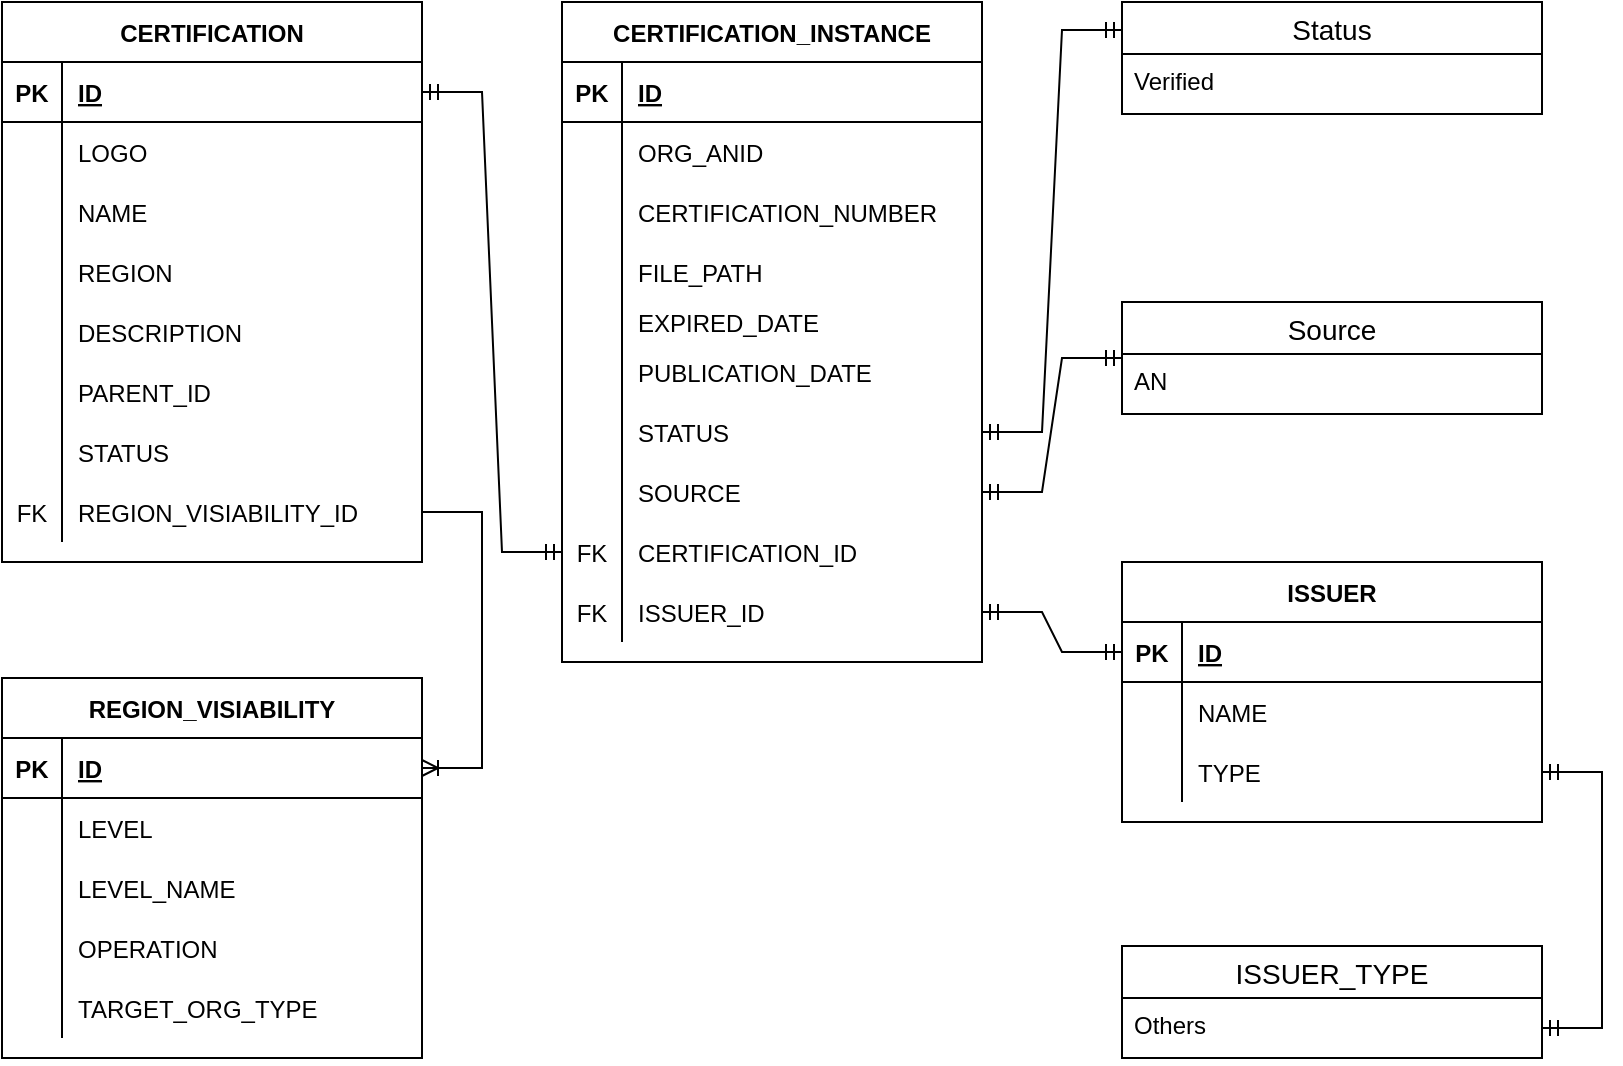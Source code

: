 <mxfile version="20.5.1" type="github"><diagram id="R2lEEEUBdFMjLlhIrx00" name="Page-1"><mxGraphModel dx="1425" dy="779" grid="1" gridSize="10" guides="1" tooltips="1" connect="1" arrows="1" fold="1" page="1" pageScale="1" pageWidth="850" pageHeight="1100" math="0" shadow="0" extFonts="Permanent Marker^https://fonts.googleapis.com/css?family=Permanent+Marker"><root><mxCell id="0"/><mxCell id="1" parent="0"/><mxCell id="HwOYXMxxk0n-8fZafsUR-879" value="CERTIFICATION" style="shape=table;startSize=30;container=1;collapsible=1;childLayout=tableLayout;fixedRows=1;rowLines=0;fontStyle=1;align=center;resizeLast=1;" parent="1" vertex="1"><mxGeometry x="70" y="40" width="210" height="280" as="geometry"/></mxCell><mxCell id="HwOYXMxxk0n-8fZafsUR-880" value="" style="shape=tableRow;horizontal=0;startSize=0;swimlaneHead=0;swimlaneBody=0;fillColor=none;collapsible=0;dropTarget=0;points=[[0,0.5],[1,0.5]];portConstraint=eastwest;top=0;left=0;right=0;bottom=1;" parent="HwOYXMxxk0n-8fZafsUR-879" vertex="1"><mxGeometry y="30" width="210" height="30" as="geometry"/></mxCell><mxCell id="HwOYXMxxk0n-8fZafsUR-881" value="PK" style="shape=partialRectangle;overflow=hidden;connectable=0;fillColor=none;top=0;left=0;bottom=0;right=0;fontStyle=1;" parent="HwOYXMxxk0n-8fZafsUR-880" vertex="1"><mxGeometry width="30" height="30" as="geometry"><mxRectangle width="30" height="30" as="alternateBounds"/></mxGeometry></mxCell><mxCell id="HwOYXMxxk0n-8fZafsUR-882" value="ID " style="shape=partialRectangle;overflow=hidden;connectable=0;fillColor=none;align=left;top=0;left=0;bottom=0;right=0;spacingLeft=6;fontStyle=5;" parent="HwOYXMxxk0n-8fZafsUR-880" vertex="1"><mxGeometry x="30" width="180" height="30" as="geometry"><mxRectangle width="180" height="30" as="alternateBounds"/></mxGeometry></mxCell><mxCell id="HwOYXMxxk0n-8fZafsUR-883" value="" style="shape=tableRow;horizontal=0;startSize=0;swimlaneHead=0;swimlaneBody=0;fillColor=none;collapsible=0;dropTarget=0;points=[[0,0.5],[1,0.5]];portConstraint=eastwest;top=0;left=0;right=0;bottom=0;" parent="HwOYXMxxk0n-8fZafsUR-879" vertex="1"><mxGeometry y="60" width="210" height="30" as="geometry"/></mxCell><mxCell id="HwOYXMxxk0n-8fZafsUR-884" value="" style="shape=partialRectangle;overflow=hidden;connectable=0;fillColor=none;top=0;left=0;bottom=0;right=0;" parent="HwOYXMxxk0n-8fZafsUR-883" vertex="1"><mxGeometry width="30" height="30" as="geometry"><mxRectangle width="30" height="30" as="alternateBounds"/></mxGeometry></mxCell><mxCell id="HwOYXMxxk0n-8fZafsUR-885" value="LOGO" style="shape=partialRectangle;overflow=hidden;connectable=0;fillColor=none;align=left;top=0;left=0;bottom=0;right=0;spacingLeft=6;" parent="HwOYXMxxk0n-8fZafsUR-883" vertex="1"><mxGeometry x="30" width="180" height="30" as="geometry"><mxRectangle width="180" height="30" as="alternateBounds"/></mxGeometry></mxCell><mxCell id="HwOYXMxxk0n-8fZafsUR-886" value="" style="shape=tableRow;horizontal=0;startSize=0;swimlaneHead=0;swimlaneBody=0;fillColor=none;collapsible=0;dropTarget=0;points=[[0,0.5],[1,0.5]];portConstraint=eastwest;top=0;left=0;right=0;bottom=0;" parent="HwOYXMxxk0n-8fZafsUR-879" vertex="1"><mxGeometry y="90" width="210" height="30" as="geometry"/></mxCell><mxCell id="HwOYXMxxk0n-8fZafsUR-887" value="" style="shape=partialRectangle;overflow=hidden;connectable=0;fillColor=none;top=0;left=0;bottom=0;right=0;" parent="HwOYXMxxk0n-8fZafsUR-886" vertex="1"><mxGeometry width="30" height="30" as="geometry"><mxRectangle width="30" height="30" as="alternateBounds"/></mxGeometry></mxCell><mxCell id="HwOYXMxxk0n-8fZafsUR-888" value="NAME" style="shape=partialRectangle;overflow=hidden;connectable=0;fillColor=none;align=left;top=0;left=0;bottom=0;right=0;spacingLeft=6;" parent="HwOYXMxxk0n-8fZafsUR-886" vertex="1"><mxGeometry x="30" width="180" height="30" as="geometry"><mxRectangle width="180" height="30" as="alternateBounds"/></mxGeometry></mxCell><mxCell id="HwOYXMxxk0n-8fZafsUR-889" value="" style="shape=tableRow;horizontal=0;startSize=0;swimlaneHead=0;swimlaneBody=0;fillColor=none;collapsible=0;dropTarget=0;points=[[0,0.5],[1,0.5]];portConstraint=eastwest;top=0;left=0;right=0;bottom=0;" parent="HwOYXMxxk0n-8fZafsUR-879" vertex="1"><mxGeometry y="120" width="210" height="30" as="geometry"/></mxCell><mxCell id="HwOYXMxxk0n-8fZafsUR-890" value="" style="shape=partialRectangle;overflow=hidden;connectable=0;fillColor=none;top=0;left=0;bottom=0;right=0;" parent="HwOYXMxxk0n-8fZafsUR-889" vertex="1"><mxGeometry width="30" height="30" as="geometry"><mxRectangle width="30" height="30" as="alternateBounds"/></mxGeometry></mxCell><mxCell id="HwOYXMxxk0n-8fZafsUR-891" value="REGION" style="shape=partialRectangle;overflow=hidden;connectable=0;fillColor=none;align=left;top=0;left=0;bottom=0;right=0;spacingLeft=6;" parent="HwOYXMxxk0n-8fZafsUR-889" vertex="1"><mxGeometry x="30" width="180" height="30" as="geometry"><mxRectangle width="180" height="30" as="alternateBounds"/></mxGeometry></mxCell><mxCell id="HwOYXMxxk0n-8fZafsUR-892" value="" style="shape=tableRow;horizontal=0;startSize=0;swimlaneHead=0;swimlaneBody=0;fillColor=none;collapsible=0;dropTarget=0;points=[[0,0.5],[1,0.5]];portConstraint=eastwest;top=0;left=0;right=0;bottom=0;" parent="HwOYXMxxk0n-8fZafsUR-879" vertex="1"><mxGeometry y="150" width="210" height="30" as="geometry"/></mxCell><mxCell id="HwOYXMxxk0n-8fZafsUR-893" value="" style="shape=partialRectangle;overflow=hidden;connectable=0;fillColor=none;top=0;left=0;bottom=0;right=0;" parent="HwOYXMxxk0n-8fZafsUR-892" vertex="1"><mxGeometry width="30" height="30" as="geometry"><mxRectangle width="30" height="30" as="alternateBounds"/></mxGeometry></mxCell><mxCell id="HwOYXMxxk0n-8fZafsUR-894" value="DESCRIPTION" style="shape=partialRectangle;overflow=hidden;connectable=0;fillColor=none;align=left;top=0;left=0;bottom=0;right=0;spacingLeft=6;" parent="HwOYXMxxk0n-8fZafsUR-892" vertex="1"><mxGeometry x="30" width="180" height="30" as="geometry"><mxRectangle width="180" height="30" as="alternateBounds"/></mxGeometry></mxCell><mxCell id="48s6US39_g5Wxmkbadmo-1" value="" style="shape=tableRow;horizontal=0;startSize=0;swimlaneHead=0;swimlaneBody=0;fillColor=none;collapsible=0;dropTarget=0;points=[[0,0.5],[1,0.5]];portConstraint=eastwest;top=0;left=0;right=0;bottom=0;" vertex="1" parent="HwOYXMxxk0n-8fZafsUR-879"><mxGeometry y="180" width="210" height="30" as="geometry"/></mxCell><mxCell id="48s6US39_g5Wxmkbadmo-2" value="" style="shape=partialRectangle;connectable=0;fillColor=none;top=0;left=0;bottom=0;right=0;editable=1;overflow=hidden;" vertex="1" parent="48s6US39_g5Wxmkbadmo-1"><mxGeometry width="30" height="30" as="geometry"><mxRectangle width="30" height="30" as="alternateBounds"/></mxGeometry></mxCell><mxCell id="48s6US39_g5Wxmkbadmo-3" value="PARENT_ID" style="shape=partialRectangle;connectable=0;fillColor=none;top=0;left=0;bottom=0;right=0;align=left;spacingLeft=6;overflow=hidden;" vertex="1" parent="48s6US39_g5Wxmkbadmo-1"><mxGeometry x="30" width="180" height="30" as="geometry"><mxRectangle width="180" height="30" as="alternateBounds"/></mxGeometry></mxCell><mxCell id="48s6US39_g5Wxmkbadmo-4" value="" style="shape=tableRow;horizontal=0;startSize=0;swimlaneHead=0;swimlaneBody=0;fillColor=none;collapsible=0;dropTarget=0;points=[[0,0.5],[1,0.5]];portConstraint=eastwest;top=0;left=0;right=0;bottom=0;" vertex="1" parent="HwOYXMxxk0n-8fZafsUR-879"><mxGeometry y="210" width="210" height="30" as="geometry"/></mxCell><mxCell id="48s6US39_g5Wxmkbadmo-5" value="" style="shape=partialRectangle;connectable=0;fillColor=none;top=0;left=0;bottom=0;right=0;editable=1;overflow=hidden;" vertex="1" parent="48s6US39_g5Wxmkbadmo-4"><mxGeometry width="30" height="30" as="geometry"><mxRectangle width="30" height="30" as="alternateBounds"/></mxGeometry></mxCell><mxCell id="48s6US39_g5Wxmkbadmo-6" value="STATUS" style="shape=partialRectangle;connectable=0;fillColor=none;top=0;left=0;bottom=0;right=0;align=left;spacingLeft=6;overflow=hidden;" vertex="1" parent="48s6US39_g5Wxmkbadmo-4"><mxGeometry x="30" width="180" height="30" as="geometry"><mxRectangle width="180" height="30" as="alternateBounds"/></mxGeometry></mxCell><mxCell id="HwOYXMxxk0n-8fZafsUR-995" value="" style="shape=tableRow;horizontal=0;startSize=0;swimlaneHead=0;swimlaneBody=0;fillColor=none;collapsible=0;dropTarget=0;points=[[0,0.5],[1,0.5]];portConstraint=eastwest;top=0;left=0;right=0;bottom=0;" parent="HwOYXMxxk0n-8fZafsUR-879" vertex="1"><mxGeometry y="240" width="210" height="30" as="geometry"/></mxCell><mxCell id="HwOYXMxxk0n-8fZafsUR-996" value="FK" style="shape=partialRectangle;connectable=0;fillColor=none;top=0;left=0;bottom=0;right=0;fontStyle=0;overflow=hidden;" parent="HwOYXMxxk0n-8fZafsUR-995" vertex="1"><mxGeometry width="30" height="30" as="geometry"><mxRectangle width="30" height="30" as="alternateBounds"/></mxGeometry></mxCell><mxCell id="HwOYXMxxk0n-8fZafsUR-997" value="REGION_VISIABILITY_ID" style="shape=partialRectangle;connectable=0;fillColor=none;top=0;left=0;bottom=0;right=0;align=left;spacingLeft=6;fontStyle=0;overflow=hidden;" parent="HwOYXMxxk0n-8fZafsUR-995" vertex="1"><mxGeometry x="30" width="180" height="30" as="geometry"><mxRectangle width="180" height="30" as="alternateBounds"/></mxGeometry></mxCell><mxCell id="HwOYXMxxk0n-8fZafsUR-904" value="CERTIFICATION_INSTANCE" style="shape=table;startSize=30;container=1;collapsible=1;childLayout=tableLayout;fixedRows=1;rowLines=0;fontStyle=1;align=center;resizeLast=1;" parent="1" vertex="1"><mxGeometry x="350" y="40" width="210" height="330" as="geometry"/></mxCell><mxCell id="HwOYXMxxk0n-8fZafsUR-905" value="" style="shape=tableRow;horizontal=0;startSize=0;swimlaneHead=0;swimlaneBody=0;fillColor=none;collapsible=0;dropTarget=0;points=[[0,0.5],[1,0.5]];portConstraint=eastwest;top=0;left=0;right=0;bottom=1;" parent="HwOYXMxxk0n-8fZafsUR-904" vertex="1"><mxGeometry y="30" width="210" height="30" as="geometry"/></mxCell><mxCell id="HwOYXMxxk0n-8fZafsUR-906" value="PK" style="shape=partialRectangle;overflow=hidden;connectable=0;fillColor=none;top=0;left=0;bottom=0;right=0;fontStyle=1;" parent="HwOYXMxxk0n-8fZafsUR-905" vertex="1"><mxGeometry width="30" height="30" as="geometry"><mxRectangle width="30" height="30" as="alternateBounds"/></mxGeometry></mxCell><mxCell id="HwOYXMxxk0n-8fZafsUR-907" value="ID " style="shape=partialRectangle;overflow=hidden;connectable=0;fillColor=none;align=left;top=0;left=0;bottom=0;right=0;spacingLeft=6;fontStyle=5;" parent="HwOYXMxxk0n-8fZafsUR-905" vertex="1"><mxGeometry x="30" width="180" height="30" as="geometry"><mxRectangle width="180" height="30" as="alternateBounds"/></mxGeometry></mxCell><mxCell id="HwOYXMxxk0n-8fZafsUR-908" value="" style="shape=tableRow;horizontal=0;startSize=0;swimlaneHead=0;swimlaneBody=0;fillColor=none;collapsible=0;dropTarget=0;points=[[0,0.5],[1,0.5]];portConstraint=eastwest;top=0;left=0;right=0;bottom=0;" parent="HwOYXMxxk0n-8fZafsUR-904" vertex="1"><mxGeometry y="60" width="210" height="30" as="geometry"/></mxCell><mxCell id="HwOYXMxxk0n-8fZafsUR-909" value="" style="shape=partialRectangle;overflow=hidden;connectable=0;fillColor=none;top=0;left=0;bottom=0;right=0;" parent="HwOYXMxxk0n-8fZafsUR-908" vertex="1"><mxGeometry width="30" height="30" as="geometry"><mxRectangle width="30" height="30" as="alternateBounds"/></mxGeometry></mxCell><mxCell id="HwOYXMxxk0n-8fZafsUR-910" value="ORG_ANID" style="shape=partialRectangle;overflow=hidden;connectable=0;fillColor=none;align=left;top=0;left=0;bottom=0;right=0;spacingLeft=6;" parent="HwOYXMxxk0n-8fZafsUR-908" vertex="1"><mxGeometry x="30" width="180" height="30" as="geometry"><mxRectangle width="180" height="30" as="alternateBounds"/></mxGeometry></mxCell><mxCell id="HwOYXMxxk0n-8fZafsUR-911" value="" style="shape=tableRow;horizontal=0;startSize=0;swimlaneHead=0;swimlaneBody=0;fillColor=none;collapsible=0;dropTarget=0;points=[[0,0.5],[1,0.5]];portConstraint=eastwest;top=0;left=0;right=0;bottom=0;" parent="HwOYXMxxk0n-8fZafsUR-904" vertex="1"><mxGeometry y="90" width="210" height="30" as="geometry"/></mxCell><mxCell id="HwOYXMxxk0n-8fZafsUR-912" value="" style="shape=partialRectangle;overflow=hidden;connectable=0;fillColor=none;top=0;left=0;bottom=0;right=0;" parent="HwOYXMxxk0n-8fZafsUR-911" vertex="1"><mxGeometry width="30" height="30" as="geometry"><mxRectangle width="30" height="30" as="alternateBounds"/></mxGeometry></mxCell><mxCell id="HwOYXMxxk0n-8fZafsUR-913" value="CERTIFICATION_NUMBER" style="shape=partialRectangle;overflow=hidden;connectable=0;fillColor=none;align=left;top=0;left=0;bottom=0;right=0;spacingLeft=6;" parent="HwOYXMxxk0n-8fZafsUR-911" vertex="1"><mxGeometry x="30" width="180" height="30" as="geometry"><mxRectangle width="180" height="30" as="alternateBounds"/></mxGeometry></mxCell><mxCell id="HwOYXMxxk0n-8fZafsUR-914" value="" style="shape=tableRow;horizontal=0;startSize=0;swimlaneHead=0;swimlaneBody=0;fillColor=none;collapsible=0;dropTarget=0;points=[[0,0.5],[1,0.5]];portConstraint=eastwest;top=0;left=0;right=0;bottom=0;" parent="HwOYXMxxk0n-8fZafsUR-904" vertex="1"><mxGeometry y="120" width="210" height="30" as="geometry"/></mxCell><mxCell id="HwOYXMxxk0n-8fZafsUR-915" value="" style="shape=partialRectangle;overflow=hidden;connectable=0;fillColor=none;top=0;left=0;bottom=0;right=0;" parent="HwOYXMxxk0n-8fZafsUR-914" vertex="1"><mxGeometry width="30" height="30" as="geometry"><mxRectangle width="30" height="30" as="alternateBounds"/></mxGeometry></mxCell><mxCell id="HwOYXMxxk0n-8fZafsUR-916" value="FILE_PATH" style="shape=partialRectangle;overflow=hidden;connectable=0;fillColor=none;align=left;top=0;left=0;bottom=0;right=0;spacingLeft=6;" parent="HwOYXMxxk0n-8fZafsUR-914" vertex="1"><mxGeometry x="30" width="180" height="30" as="geometry"><mxRectangle width="180" height="30" as="alternateBounds"/></mxGeometry></mxCell><mxCell id="HwOYXMxxk0n-8fZafsUR-920" value="" style="shape=tableRow;horizontal=0;startSize=0;swimlaneHead=0;swimlaneBody=0;fillColor=none;collapsible=0;dropTarget=0;points=[[0,0.5],[1,0.5]];portConstraint=eastwest;top=0;left=0;right=0;bottom=0;" parent="HwOYXMxxk0n-8fZafsUR-904" vertex="1"><mxGeometry y="150" width="210" height="20" as="geometry"/></mxCell><mxCell id="HwOYXMxxk0n-8fZafsUR-921" value="" style="shape=partialRectangle;overflow=hidden;connectable=0;fillColor=none;top=0;left=0;bottom=0;right=0;" parent="HwOYXMxxk0n-8fZafsUR-920" vertex="1"><mxGeometry width="30" height="20" as="geometry"><mxRectangle width="30" height="20" as="alternateBounds"/></mxGeometry></mxCell><mxCell id="HwOYXMxxk0n-8fZafsUR-922" value="EXPIRED_DATE" style="shape=partialRectangle;overflow=hidden;connectable=0;fillColor=none;align=left;top=0;left=0;bottom=0;right=0;spacingLeft=6;" parent="HwOYXMxxk0n-8fZafsUR-920" vertex="1"><mxGeometry x="30" width="180" height="20" as="geometry"><mxRectangle width="180" height="20" as="alternateBounds"/></mxGeometry></mxCell><mxCell id="HwOYXMxxk0n-8fZafsUR-923" value="" style="shape=tableRow;horizontal=0;startSize=0;swimlaneHead=0;swimlaneBody=0;fillColor=none;collapsible=0;dropTarget=0;points=[[0,0.5],[1,0.5]];portConstraint=eastwest;top=0;left=0;right=0;bottom=0;" parent="HwOYXMxxk0n-8fZafsUR-904" vertex="1"><mxGeometry y="170" width="210" height="30" as="geometry"/></mxCell><mxCell id="HwOYXMxxk0n-8fZafsUR-924" value="" style="shape=partialRectangle;overflow=hidden;connectable=0;fillColor=none;top=0;left=0;bottom=0;right=0;" parent="HwOYXMxxk0n-8fZafsUR-923" vertex="1"><mxGeometry width="30" height="30" as="geometry"><mxRectangle width="30" height="30" as="alternateBounds"/></mxGeometry></mxCell><mxCell id="HwOYXMxxk0n-8fZafsUR-925" value="PUBLICATION_DATE" style="shape=partialRectangle;overflow=hidden;connectable=0;fillColor=none;align=left;top=0;left=0;bottom=0;right=0;spacingLeft=6;" parent="HwOYXMxxk0n-8fZafsUR-923" vertex="1"><mxGeometry x="30" width="180" height="30" as="geometry"><mxRectangle width="180" height="30" as="alternateBounds"/></mxGeometry></mxCell><mxCell id="HwOYXMxxk0n-8fZafsUR-898" value="" style="shape=tableRow;horizontal=0;startSize=0;swimlaneHead=0;swimlaneBody=0;fillColor=none;collapsible=0;dropTarget=0;points=[[0,0.5],[1,0.5]];portConstraint=eastwest;top=0;left=0;right=0;bottom=0;" parent="HwOYXMxxk0n-8fZafsUR-904" vertex="1"><mxGeometry y="200" width="210" height="30" as="geometry"/></mxCell><mxCell id="HwOYXMxxk0n-8fZafsUR-899" value="" style="shape=partialRectangle;overflow=hidden;connectable=0;fillColor=none;top=0;left=0;bottom=0;right=0;" parent="HwOYXMxxk0n-8fZafsUR-898" vertex="1"><mxGeometry width="30" height="30" as="geometry"><mxRectangle width="30" height="30" as="alternateBounds"/></mxGeometry></mxCell><mxCell id="HwOYXMxxk0n-8fZafsUR-900" value="STATUS" style="shape=partialRectangle;overflow=hidden;connectable=0;fillColor=none;align=left;top=0;left=0;bottom=0;right=0;spacingLeft=6;" parent="HwOYXMxxk0n-8fZafsUR-898" vertex="1"><mxGeometry x="30" width="180" height="30" as="geometry"><mxRectangle width="180" height="30" as="alternateBounds"/></mxGeometry></mxCell><mxCell id="HwOYXMxxk0n-8fZafsUR-1010" value="" style="shape=tableRow;horizontal=0;startSize=0;swimlaneHead=0;swimlaneBody=0;fillColor=none;collapsible=0;dropTarget=0;points=[[0,0.5],[1,0.5]];portConstraint=eastwest;top=0;left=0;right=0;bottom=0;" parent="HwOYXMxxk0n-8fZafsUR-904" vertex="1"><mxGeometry y="230" width="210" height="30" as="geometry"/></mxCell><mxCell id="HwOYXMxxk0n-8fZafsUR-1011" value="" style="shape=partialRectangle;connectable=0;fillColor=none;top=0;left=0;bottom=0;right=0;fontStyle=0;overflow=hidden;" parent="HwOYXMxxk0n-8fZafsUR-1010" vertex="1"><mxGeometry width="30" height="30" as="geometry"><mxRectangle width="30" height="30" as="alternateBounds"/></mxGeometry></mxCell><mxCell id="HwOYXMxxk0n-8fZafsUR-1012" value="SOURCE" style="shape=partialRectangle;connectable=0;fillColor=none;top=0;left=0;bottom=0;right=0;align=left;spacingLeft=6;fontStyle=0;overflow=hidden;" parent="HwOYXMxxk0n-8fZafsUR-1010" vertex="1"><mxGeometry x="30" width="180" height="30" as="geometry"><mxRectangle width="180" height="30" as="alternateBounds"/></mxGeometry></mxCell><mxCell id="HwOYXMxxk0n-8fZafsUR-991" value="" style="shape=tableRow;horizontal=0;startSize=0;swimlaneHead=0;swimlaneBody=0;fillColor=none;collapsible=0;dropTarget=0;points=[[0,0.5],[1,0.5]];portConstraint=eastwest;top=0;left=0;right=0;bottom=0;" parent="HwOYXMxxk0n-8fZafsUR-904" vertex="1"><mxGeometry y="260" width="210" height="30" as="geometry"/></mxCell><mxCell id="HwOYXMxxk0n-8fZafsUR-992" value="FK" style="shape=partialRectangle;connectable=0;fillColor=none;top=0;left=0;bottom=0;right=0;fontStyle=0;overflow=hidden;" parent="HwOYXMxxk0n-8fZafsUR-991" vertex="1"><mxGeometry width="30" height="30" as="geometry"><mxRectangle width="30" height="30" as="alternateBounds"/></mxGeometry></mxCell><mxCell id="HwOYXMxxk0n-8fZafsUR-993" value="CERTIFICATION_ID" style="shape=partialRectangle;connectable=0;fillColor=none;top=0;left=0;bottom=0;right=0;align=left;spacingLeft=6;fontStyle=0;overflow=hidden;" parent="HwOYXMxxk0n-8fZafsUR-991" vertex="1"><mxGeometry x="30" width="180" height="30" as="geometry"><mxRectangle width="180" height="30" as="alternateBounds"/></mxGeometry></mxCell><mxCell id="HwOYXMxxk0n-8fZafsUR-1005" value="" style="shape=tableRow;horizontal=0;startSize=0;swimlaneHead=0;swimlaneBody=0;fillColor=none;collapsible=0;dropTarget=0;points=[[0,0.5],[1,0.5]];portConstraint=eastwest;top=0;left=0;right=0;bottom=0;" parent="HwOYXMxxk0n-8fZafsUR-904" vertex="1"><mxGeometry y="290" width="210" height="30" as="geometry"/></mxCell><mxCell id="HwOYXMxxk0n-8fZafsUR-1006" value="FK" style="shape=partialRectangle;connectable=0;fillColor=none;top=0;left=0;bottom=0;right=0;fontStyle=0;overflow=hidden;" parent="HwOYXMxxk0n-8fZafsUR-1005" vertex="1"><mxGeometry width="30" height="30" as="geometry"><mxRectangle width="30" height="30" as="alternateBounds"/></mxGeometry></mxCell><mxCell id="HwOYXMxxk0n-8fZafsUR-1007" value="ISSUER_ID" style="shape=partialRectangle;connectable=0;fillColor=none;top=0;left=0;bottom=0;right=0;align=left;spacingLeft=6;fontStyle=0;overflow=hidden;" parent="HwOYXMxxk0n-8fZafsUR-1005" vertex="1"><mxGeometry x="30" width="180" height="30" as="geometry"><mxRectangle width="180" height="30" as="alternateBounds"/></mxGeometry></mxCell><mxCell id="HwOYXMxxk0n-8fZafsUR-958" value="ISSUER" style="shape=table;startSize=30;container=1;collapsible=1;childLayout=tableLayout;fixedRows=1;rowLines=0;fontStyle=1;align=center;resizeLast=1;" parent="1" vertex="1"><mxGeometry x="630" y="320" width="210" height="130" as="geometry"/></mxCell><mxCell id="HwOYXMxxk0n-8fZafsUR-959" value="" style="shape=tableRow;horizontal=0;startSize=0;swimlaneHead=0;swimlaneBody=0;fillColor=none;collapsible=0;dropTarget=0;points=[[0,0.5],[1,0.5]];portConstraint=eastwest;top=0;left=0;right=0;bottom=1;" parent="HwOYXMxxk0n-8fZafsUR-958" vertex="1"><mxGeometry y="30" width="210" height="30" as="geometry"/></mxCell><mxCell id="HwOYXMxxk0n-8fZafsUR-960" value="PK" style="shape=partialRectangle;overflow=hidden;connectable=0;fillColor=none;top=0;left=0;bottom=0;right=0;fontStyle=1;" parent="HwOYXMxxk0n-8fZafsUR-959" vertex="1"><mxGeometry width="30" height="30" as="geometry"><mxRectangle width="30" height="30" as="alternateBounds"/></mxGeometry></mxCell><mxCell id="HwOYXMxxk0n-8fZafsUR-961" value="ID " style="shape=partialRectangle;overflow=hidden;connectable=0;fillColor=none;align=left;top=0;left=0;bottom=0;right=0;spacingLeft=6;fontStyle=5;" parent="HwOYXMxxk0n-8fZafsUR-959" vertex="1"><mxGeometry x="30" width="180" height="30" as="geometry"><mxRectangle width="180" height="30" as="alternateBounds"/></mxGeometry></mxCell><mxCell id="HwOYXMxxk0n-8fZafsUR-962" value="" style="shape=tableRow;horizontal=0;startSize=0;swimlaneHead=0;swimlaneBody=0;fillColor=none;collapsible=0;dropTarget=0;points=[[0,0.5],[1,0.5]];portConstraint=eastwest;top=0;left=0;right=0;bottom=0;" parent="HwOYXMxxk0n-8fZafsUR-958" vertex="1"><mxGeometry y="60" width="210" height="30" as="geometry"/></mxCell><mxCell id="HwOYXMxxk0n-8fZafsUR-963" value="" style="shape=partialRectangle;overflow=hidden;connectable=0;fillColor=none;top=0;left=0;bottom=0;right=0;" parent="HwOYXMxxk0n-8fZafsUR-962" vertex="1"><mxGeometry width="30" height="30" as="geometry"><mxRectangle width="30" height="30" as="alternateBounds"/></mxGeometry></mxCell><mxCell id="HwOYXMxxk0n-8fZafsUR-964" value="NAME" style="shape=partialRectangle;overflow=hidden;connectable=0;fillColor=none;align=left;top=0;left=0;bottom=0;right=0;spacingLeft=6;" parent="HwOYXMxxk0n-8fZafsUR-962" vertex="1"><mxGeometry x="30" width="180" height="30" as="geometry"><mxRectangle width="180" height="30" as="alternateBounds"/></mxGeometry></mxCell><mxCell id="HwOYXMxxk0n-8fZafsUR-965" value="" style="shape=tableRow;horizontal=0;startSize=0;swimlaneHead=0;swimlaneBody=0;fillColor=none;collapsible=0;dropTarget=0;points=[[0,0.5],[1,0.5]];portConstraint=eastwest;top=0;left=0;right=0;bottom=0;" parent="HwOYXMxxk0n-8fZafsUR-958" vertex="1"><mxGeometry y="90" width="210" height="30" as="geometry"/></mxCell><mxCell id="HwOYXMxxk0n-8fZafsUR-966" value="" style="shape=partialRectangle;overflow=hidden;connectable=0;fillColor=none;top=0;left=0;bottom=0;right=0;" parent="HwOYXMxxk0n-8fZafsUR-965" vertex="1"><mxGeometry width="30" height="30" as="geometry"><mxRectangle width="30" height="30" as="alternateBounds"/></mxGeometry></mxCell><mxCell id="HwOYXMxxk0n-8fZafsUR-967" value="TYPE" style="shape=partialRectangle;overflow=hidden;connectable=0;fillColor=none;align=left;top=0;left=0;bottom=0;right=0;spacingLeft=6;" parent="HwOYXMxxk0n-8fZafsUR-965" vertex="1"><mxGeometry x="30" width="180" height="30" as="geometry"><mxRectangle width="180" height="30" as="alternateBounds"/></mxGeometry></mxCell><mxCell id="HwOYXMxxk0n-8fZafsUR-968" value="REGION_VISIABILITY" style="shape=table;startSize=30;container=1;collapsible=1;childLayout=tableLayout;fixedRows=1;rowLines=0;fontStyle=1;align=center;resizeLast=1;" parent="1" vertex="1"><mxGeometry x="70" y="378" width="210" height="190" as="geometry"/></mxCell><mxCell id="HwOYXMxxk0n-8fZafsUR-969" value="" style="shape=tableRow;horizontal=0;startSize=0;swimlaneHead=0;swimlaneBody=0;fillColor=none;collapsible=0;dropTarget=0;points=[[0,0.5],[1,0.5]];portConstraint=eastwest;top=0;left=0;right=0;bottom=1;" parent="HwOYXMxxk0n-8fZafsUR-968" vertex="1"><mxGeometry y="30" width="210" height="30" as="geometry"/></mxCell><mxCell id="HwOYXMxxk0n-8fZafsUR-970" value="PK" style="shape=partialRectangle;overflow=hidden;connectable=0;fillColor=none;top=0;left=0;bottom=0;right=0;fontStyle=1;" parent="HwOYXMxxk0n-8fZafsUR-969" vertex="1"><mxGeometry width="30" height="30" as="geometry"><mxRectangle width="30" height="30" as="alternateBounds"/></mxGeometry></mxCell><mxCell id="HwOYXMxxk0n-8fZafsUR-971" value="ID " style="shape=partialRectangle;overflow=hidden;connectable=0;fillColor=none;align=left;top=0;left=0;bottom=0;right=0;spacingLeft=6;fontStyle=5;" parent="HwOYXMxxk0n-8fZafsUR-969" vertex="1"><mxGeometry x="30" width="180" height="30" as="geometry"><mxRectangle width="180" height="30" as="alternateBounds"/></mxGeometry></mxCell><mxCell id="HwOYXMxxk0n-8fZafsUR-972" value="" style="shape=tableRow;horizontal=0;startSize=0;swimlaneHead=0;swimlaneBody=0;fillColor=none;collapsible=0;dropTarget=0;points=[[0,0.5],[1,0.5]];portConstraint=eastwest;top=0;left=0;right=0;bottom=0;" parent="HwOYXMxxk0n-8fZafsUR-968" vertex="1"><mxGeometry y="60" width="210" height="30" as="geometry"/></mxCell><mxCell id="HwOYXMxxk0n-8fZafsUR-973" value="" style="shape=partialRectangle;overflow=hidden;connectable=0;fillColor=none;top=0;left=0;bottom=0;right=0;" parent="HwOYXMxxk0n-8fZafsUR-972" vertex="1"><mxGeometry width="30" height="30" as="geometry"><mxRectangle width="30" height="30" as="alternateBounds"/></mxGeometry></mxCell><mxCell id="HwOYXMxxk0n-8fZafsUR-974" value="LEVEL" style="shape=partialRectangle;overflow=hidden;connectable=0;fillColor=none;align=left;top=0;left=0;bottom=0;right=0;spacingLeft=6;" parent="HwOYXMxxk0n-8fZafsUR-972" vertex="1"><mxGeometry x="30" width="180" height="30" as="geometry"><mxRectangle width="180" height="30" as="alternateBounds"/></mxGeometry></mxCell><mxCell id="HwOYXMxxk0n-8fZafsUR-975" value="" style="shape=tableRow;horizontal=0;startSize=0;swimlaneHead=0;swimlaneBody=0;fillColor=none;collapsible=0;dropTarget=0;points=[[0,0.5],[1,0.5]];portConstraint=eastwest;top=0;left=0;right=0;bottom=0;" parent="HwOYXMxxk0n-8fZafsUR-968" vertex="1"><mxGeometry y="90" width="210" height="30" as="geometry"/></mxCell><mxCell id="HwOYXMxxk0n-8fZafsUR-976" value="" style="shape=partialRectangle;overflow=hidden;connectable=0;fillColor=none;top=0;left=0;bottom=0;right=0;" parent="HwOYXMxxk0n-8fZafsUR-975" vertex="1"><mxGeometry width="30" height="30" as="geometry"><mxRectangle width="30" height="30" as="alternateBounds"/></mxGeometry></mxCell><mxCell id="HwOYXMxxk0n-8fZafsUR-977" value="LEVEL_NAME" style="shape=partialRectangle;overflow=hidden;connectable=0;fillColor=none;align=left;top=0;left=0;bottom=0;right=0;spacingLeft=6;" parent="HwOYXMxxk0n-8fZafsUR-975" vertex="1"><mxGeometry x="30" width="180" height="30" as="geometry"><mxRectangle width="180" height="30" as="alternateBounds"/></mxGeometry></mxCell><mxCell id="HwOYXMxxk0n-8fZafsUR-978" value="" style="shape=tableRow;horizontal=0;startSize=0;swimlaneHead=0;swimlaneBody=0;fillColor=none;collapsible=0;dropTarget=0;points=[[0,0.5],[1,0.5]];portConstraint=eastwest;top=0;left=0;right=0;bottom=0;" parent="HwOYXMxxk0n-8fZafsUR-968" vertex="1"><mxGeometry y="120" width="210" height="30" as="geometry"/></mxCell><mxCell id="HwOYXMxxk0n-8fZafsUR-979" value="" style="shape=partialRectangle;overflow=hidden;connectable=0;fillColor=none;top=0;left=0;bottom=0;right=0;" parent="HwOYXMxxk0n-8fZafsUR-978" vertex="1"><mxGeometry width="30" height="30" as="geometry"><mxRectangle width="30" height="30" as="alternateBounds"/></mxGeometry></mxCell><mxCell id="HwOYXMxxk0n-8fZafsUR-980" value="OPERATION" style="shape=partialRectangle;overflow=hidden;connectable=0;fillColor=none;align=left;top=0;left=0;bottom=0;right=0;spacingLeft=6;" parent="HwOYXMxxk0n-8fZafsUR-978" vertex="1"><mxGeometry x="30" width="180" height="30" as="geometry"><mxRectangle width="180" height="30" as="alternateBounds"/></mxGeometry></mxCell><mxCell id="HwOYXMxxk0n-8fZafsUR-981" value="" style="shape=tableRow;horizontal=0;startSize=0;swimlaneHead=0;swimlaneBody=0;fillColor=none;collapsible=0;dropTarget=0;points=[[0,0.5],[1,0.5]];portConstraint=eastwest;top=0;left=0;right=0;bottom=0;" parent="HwOYXMxxk0n-8fZafsUR-968" vertex="1"><mxGeometry y="150" width="210" height="30" as="geometry"/></mxCell><mxCell id="HwOYXMxxk0n-8fZafsUR-982" value="" style="shape=partialRectangle;overflow=hidden;connectable=0;fillColor=none;top=0;left=0;bottom=0;right=0;" parent="HwOYXMxxk0n-8fZafsUR-981" vertex="1"><mxGeometry width="30" height="30" as="geometry"><mxRectangle width="30" height="30" as="alternateBounds"/></mxGeometry></mxCell><mxCell id="HwOYXMxxk0n-8fZafsUR-983" value="TARGET_ORG_TYPE" style="shape=partialRectangle;overflow=hidden;connectable=0;fillColor=none;align=left;top=0;left=0;bottom=0;right=0;spacingLeft=6;" parent="HwOYXMxxk0n-8fZafsUR-981" vertex="1"><mxGeometry x="30" width="180" height="30" as="geometry"><mxRectangle width="180" height="30" as="alternateBounds"/></mxGeometry></mxCell><mxCell id="HwOYXMxxk0n-8fZafsUR-994" value="" style="edgeStyle=entityRelationEdgeStyle;fontSize=12;html=1;endArrow=ERmandOne;startArrow=ERmandOne;rounded=0;" parent="1" source="HwOYXMxxk0n-8fZafsUR-991" target="HwOYXMxxk0n-8fZafsUR-880" edge="1"><mxGeometry width="100" height="100" relative="1" as="geometry"><mxPoint x="-80" y="640" as="sourcePoint"/><mxPoint x="20" y="540" as="targetPoint"/></mxGeometry></mxCell><mxCell id="HwOYXMxxk0n-8fZafsUR-1000" value="" style="edgeStyle=entityRelationEdgeStyle;fontSize=12;html=1;endArrow=ERoneToMany;rounded=0;" parent="1" source="HwOYXMxxk0n-8fZafsUR-995" target="HwOYXMxxk0n-8fZafsUR-969" edge="1"><mxGeometry width="100" height="100" relative="1" as="geometry"><mxPoint x="-90" y="240" as="sourcePoint"/><mxPoint x="10" y="140" as="targetPoint"/></mxGeometry></mxCell><mxCell id="HwOYXMxxk0n-8fZafsUR-1008" value="" style="edgeStyle=entityRelationEdgeStyle;fontSize=12;html=1;endArrow=ERmandOne;startArrow=ERmandOne;rounded=0;" parent="1" source="HwOYXMxxk0n-8fZafsUR-1005" target="HwOYXMxxk0n-8fZafsUR-959" edge="1"><mxGeometry width="100" height="100" relative="1" as="geometry"><mxPoint x="800" y="440" as="sourcePoint"/><mxPoint x="900" y="340" as="targetPoint"/></mxGeometry></mxCell><mxCell id="HwOYXMxxk0n-8fZafsUR-1026" value="" style="edgeStyle=entityRelationEdgeStyle;fontSize=12;html=1;endArrow=ERmandOne;startArrow=ERmandOne;rounded=0;exitX=1;exitY=0.5;exitDx=0;exitDy=0;" parent="1" source="HwOYXMxxk0n-8fZafsUR-1010" target="HwOYXMxxk0n-8fZafsUR-1032" edge="1"><mxGeometry width="100" height="100" relative="1" as="geometry"><mxPoint x="610" y="500" as="sourcePoint"/><mxPoint x="681.08" y="47.84" as="targetPoint"/></mxGeometry></mxCell><mxCell id="HwOYXMxxk0n-8fZafsUR-1027" value="ISSUER_TYPE" style="swimlane;fontStyle=0;childLayout=stackLayout;horizontal=1;startSize=26;horizontalStack=0;resizeParent=1;resizeParentMax=0;resizeLast=0;collapsible=1;marginBottom=0;align=center;fontSize=14;" parent="1" vertex="1"><mxGeometry x="630" y="512" width="210" height="56" as="geometry"/></mxCell><mxCell id="HwOYXMxxk0n-8fZafsUR-1028" value="Others" style="text;strokeColor=none;fillColor=none;spacingLeft=4;spacingRight=4;overflow=hidden;rotatable=0;points=[[0,0.5],[1,0.5]];portConstraint=eastwest;fontSize=12;" parent="HwOYXMxxk0n-8fZafsUR-1027" vertex="1"><mxGeometry y="26" width="210" height="30" as="geometry"/></mxCell><mxCell id="HwOYXMxxk0n-8fZafsUR-1031" value="" style="edgeStyle=entityRelationEdgeStyle;fontSize=12;html=1;endArrow=ERmandOne;startArrow=ERmandOne;rounded=0;" parent="1" source="HwOYXMxxk0n-8fZafsUR-1028" target="HwOYXMxxk0n-8fZafsUR-965" edge="1"><mxGeometry width="100" height="100" relative="1" as="geometry"><mxPoint x="580" y="620" as="sourcePoint"/><mxPoint x="680" y="520" as="targetPoint"/></mxGeometry></mxCell><mxCell id="HwOYXMxxk0n-8fZafsUR-1032" value="Source" style="swimlane;fontStyle=0;childLayout=stackLayout;horizontal=1;startSize=26;horizontalStack=0;resizeParent=1;resizeParentMax=0;resizeLast=0;collapsible=1;marginBottom=0;align=center;fontSize=14;" parent="1" vertex="1"><mxGeometry x="630" y="190" width="210" height="56" as="geometry"/></mxCell><mxCell id="HwOYXMxxk0n-8fZafsUR-1033" value="AN" style="text;strokeColor=none;fillColor=none;spacingLeft=4;spacingRight=4;overflow=hidden;rotatable=0;points=[[0,0.5],[1,0.5]];portConstraint=eastwest;fontSize=12;" parent="HwOYXMxxk0n-8fZafsUR-1032" vertex="1"><mxGeometry y="26" width="210" height="30" as="geometry"/></mxCell><mxCell id="HwOYXMxxk0n-8fZafsUR-1036" value="Status" style="swimlane;fontStyle=0;childLayout=stackLayout;horizontal=1;startSize=26;horizontalStack=0;resizeParent=1;resizeParentMax=0;resizeLast=0;collapsible=1;marginBottom=0;align=center;fontSize=14;" parent="1" vertex="1"><mxGeometry x="630" y="40" width="210" height="56" as="geometry"/></mxCell><mxCell id="HwOYXMxxk0n-8fZafsUR-1037" value="Verified" style="text;strokeColor=none;fillColor=none;spacingLeft=4;spacingRight=4;overflow=hidden;rotatable=0;points=[[0,0.5],[1,0.5]];portConstraint=eastwest;fontSize=12;" parent="HwOYXMxxk0n-8fZafsUR-1036" vertex="1"><mxGeometry y="26" width="210" height="30" as="geometry"/></mxCell><mxCell id="HwOYXMxxk0n-8fZafsUR-1040" value="" style="edgeStyle=entityRelationEdgeStyle;fontSize=12;html=1;endArrow=ERmandOne;startArrow=ERmandOne;rounded=0;entryX=0;entryY=0.25;entryDx=0;entryDy=0;" parent="1" source="HwOYXMxxk0n-8fZafsUR-898" target="HwOYXMxxk0n-8fZafsUR-1036" edge="1"><mxGeometry width="100" height="100" relative="1" as="geometry"><mxPoint x="690" y="230" as="sourcePoint"/><mxPoint x="790" y="130" as="targetPoint"/></mxGeometry></mxCell></root></mxGraphModel></diagram></mxfile>
